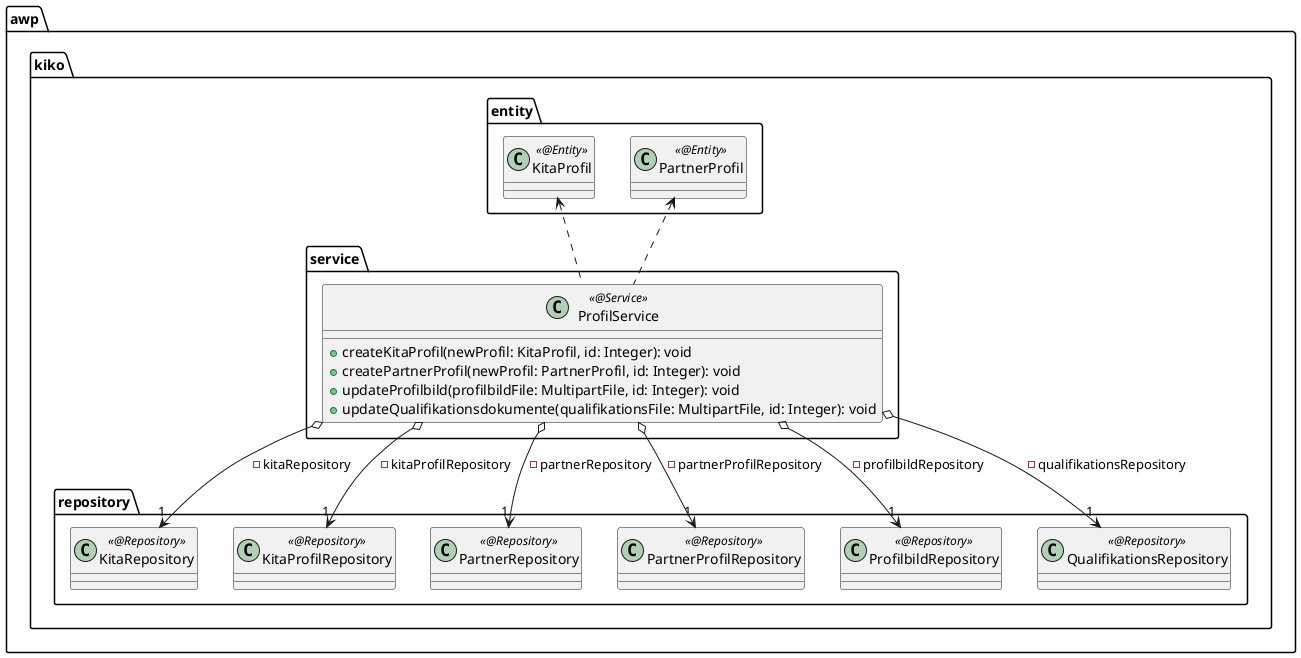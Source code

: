 @startuml ProfilService
package awp.kiko.service {
    class ProfilService <<@Service>> {
        + createKitaProfil(newProfil: KitaProfil, id: Integer): void
        + createPartnerProfil(newProfil: PartnerProfil, id: Integer): void
        + updateProfilbild(profilbildFile: MultipartFile, id: Integer): void
        + updateQualifikationsdokumente(qualifikationsFile: MultipartFile, id: Integer): void
    }
}

package awp.kiko.entity {

    class KitaProfil <<@Entity>> {
    }

    class PartnerProfil <<@Entity>> {
    }
}

package awp.kiko.repository {

    class KitaRepository <<@Repository>> {
    }

    class KitaProfilRepository <<@Repository>> {
    }

    class PartnerRepository <<@Repository>> {
    }

    class PartnerProfilRepository <<@Repository>> {
    }

    class ProfilbildRepository <<@Repository>> {
    }

    class QualifikationsRepository <<@Repository>> {
    }
}

ProfilService o-down-> "1" KitaRepository: - kitaRepository
ProfilService o-down-> "1" KitaProfilRepository: - kitaProfilRepository
ProfilService o-down-> "1" PartnerRepository: - partnerRepository
ProfilService o-down-> "1" PartnerProfilRepository: - partnerProfilRepository
ProfilService o-down-> "1" ProfilbildRepository: - profilbildRepository
ProfilService o-down-> "1" QualifikationsRepository: - qualifikationsRepository

ProfilService .up.> PartnerProfil
ProfilService .up.> KitaProfil

@enduml